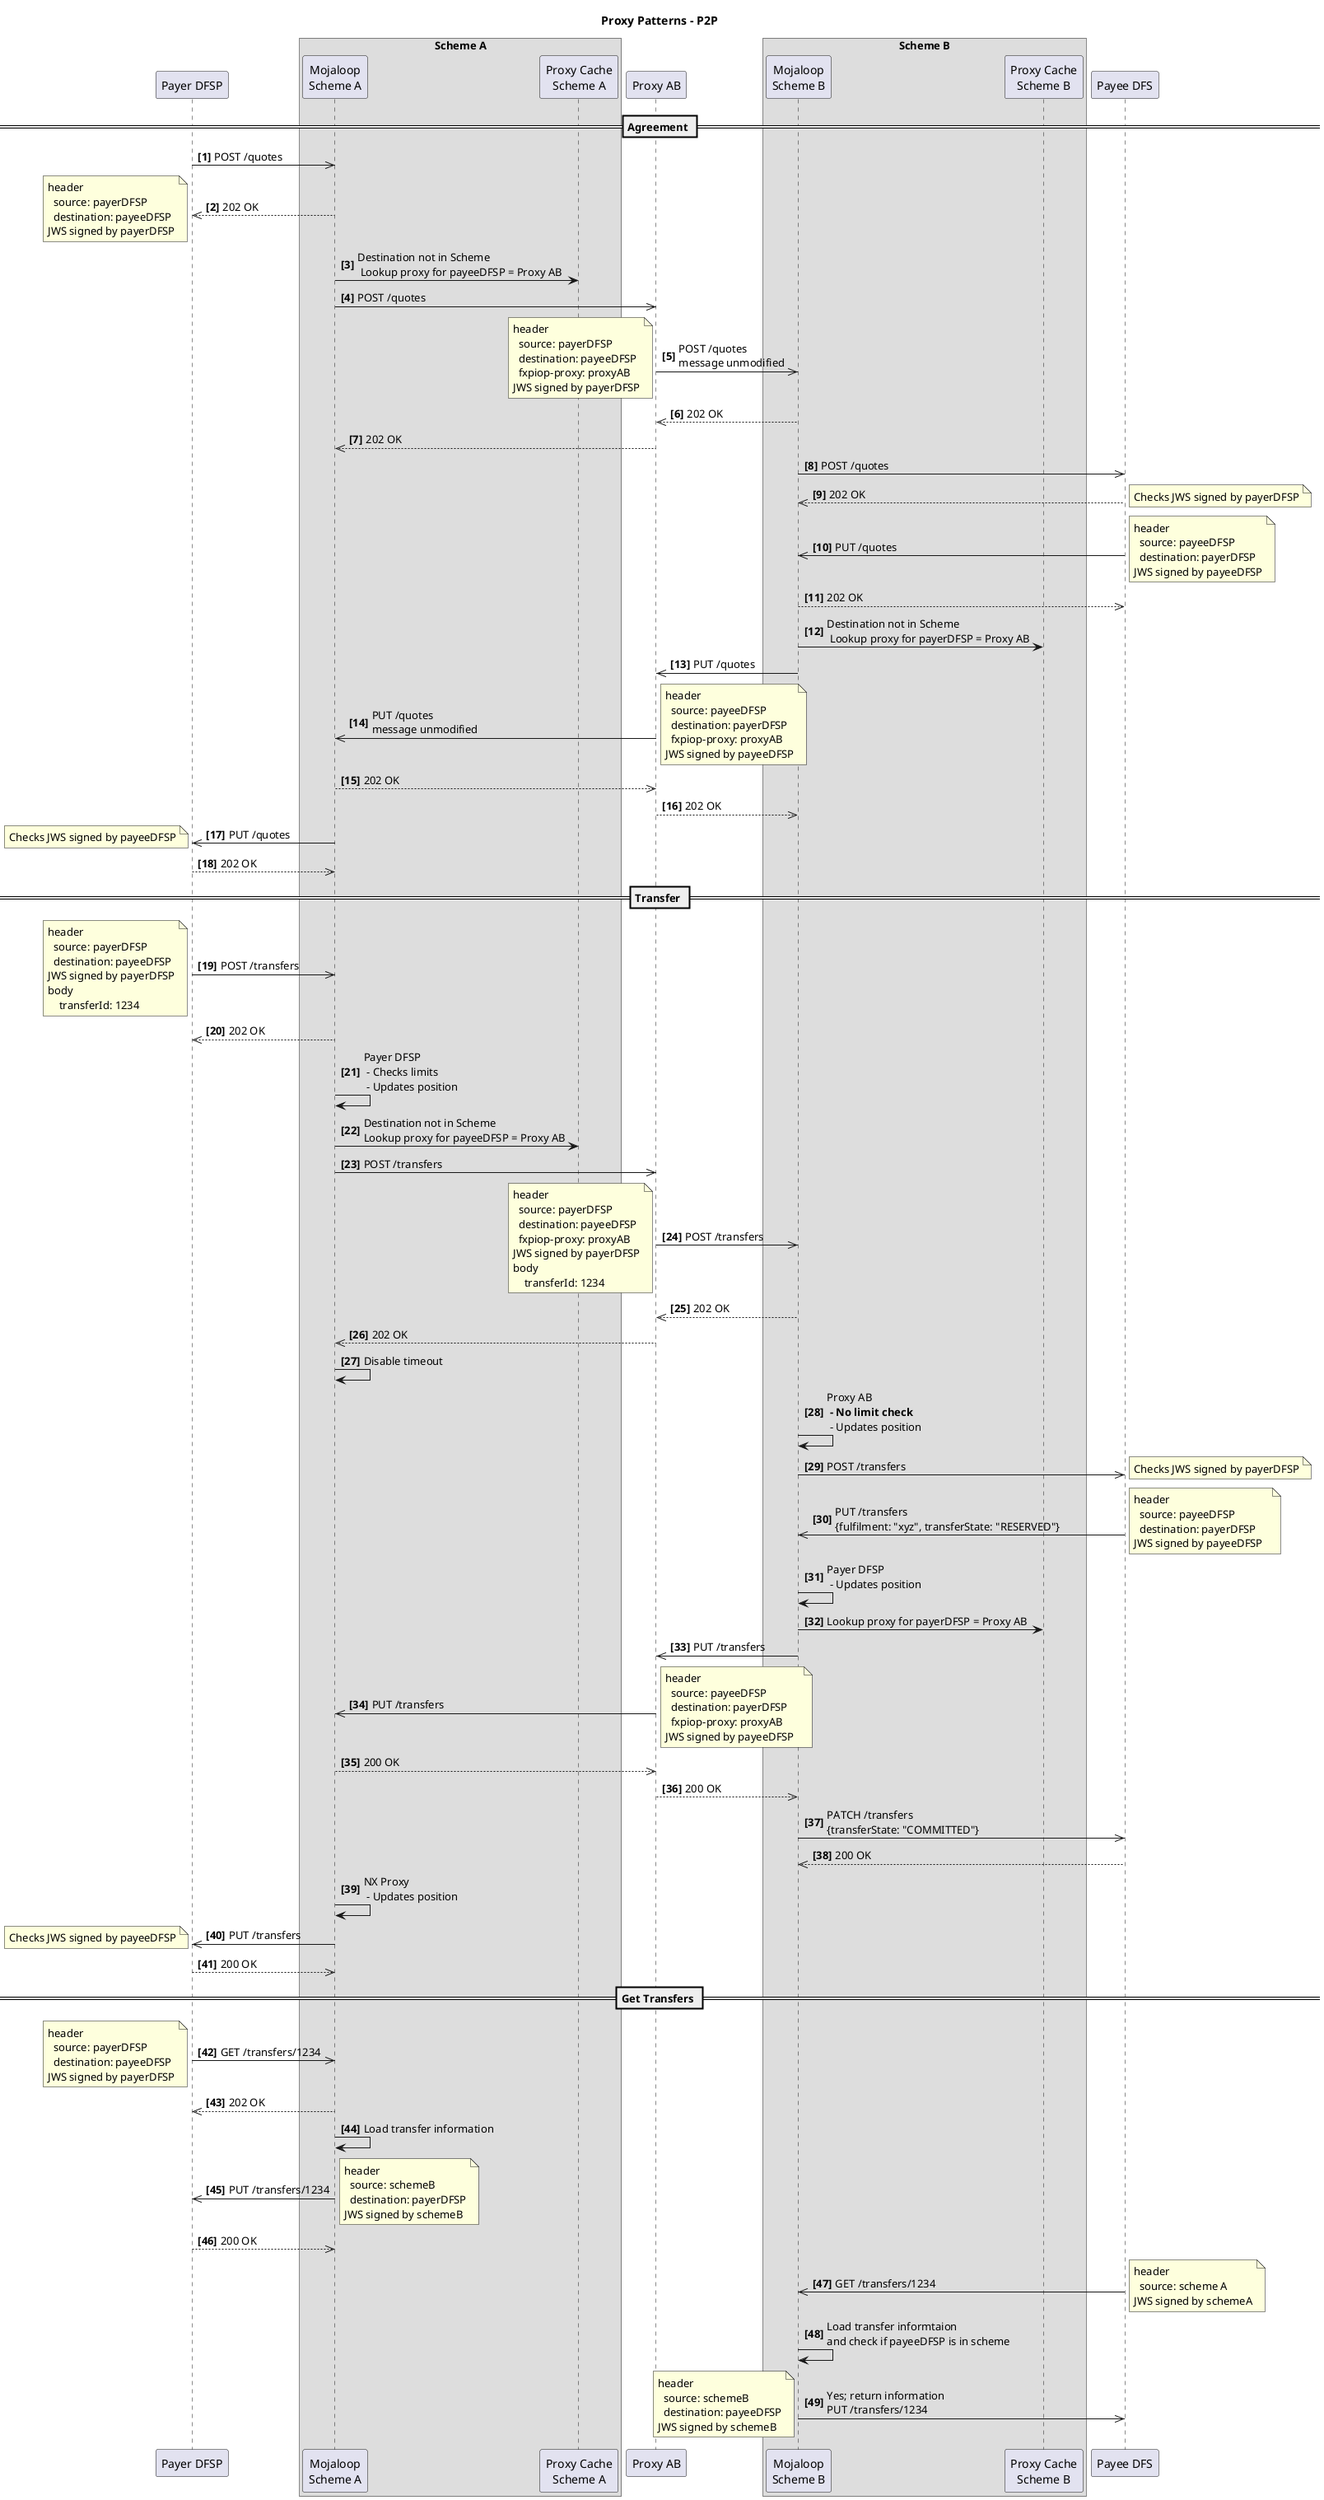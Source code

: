 @startuml

title Proxy Patterns - P2P 

participant "Payer DFSP" as payerDFSP
box Scheme A
  participant "Mojaloop\nScheme A" as schemeA
  participant "Proxy Cache\nScheme A" as pc_A
end box
participant "Proxy AB" as xnp
box Scheme B
  participant "Mojaloop\nScheme B" as schemeB
  participant "Proxy Cache\nScheme B" as pc_B
end box
participant "Payee DFS" as payeeDFSP

autonumber 1 "<b>[0]"

== Agreement ==
payerDFSP ->> schemeA: POST /quotes
schemeA -->> payerDFSP: 202 OK
note left
header 
  source: payerDFSP
  destination: payeeDFSP
JWS signed by payerDFSP
end note
schemeA -> pc_A: Destination not in Scheme\n Lookup proxy for payeeDFSP = Proxy AB
schemeA ->> xnp: POST /quotes
xnp ->> schemeB: POST /quotes\nmessage unmodified
note left
header 
  source: payerDFSP
  destination: payeeDFSP
  fxpiop-proxy: proxyAB
JWS signed by payerDFSP
end note
schemeB -->> xnp: 202 OK
xnp -->> schemeA: 202 OK
schemeB->>payeeDFSP: POST /quotes
payeeDFSP-->>schemeB: 202 OK
note right
Checks JWS signed by payerDFSP
end note
payeeDFSP->>schemeB: PUT /quotes
note right
header 
  source: payeeDFSP
  destination: payerDFSP
JWS signed by payeeDFSP
end note
schemeB-->>payeeDFSP: 202 OK
schemeB -> pc_B: Destination not in Scheme\n Lookup proxy for payerDFSP = Proxy AB
schemeB->>xnp: PUT /quotes
xnp->>schemeA: PUT /quotes\nmessage unmodified
note right
header 
  source: payeeDFSP
  destination: payerDFSP
  fxpiop-proxy: proxyAB
JWS signed by payeeDFSP
end note
schemeA-->>xnp: 202 OK
xnp-->>schemeB: 202 OK
schemeA->>payerDFSP: PUT /quotes
note left
Checks JWS signed by payeeDFSP
end note
payerDFSP -->> schemeA: 202 OK

== Transfer ==

payerDFSP ->> schemeA: POST /transfers
note left
header 
  source: payerDFSP
  destination: payeeDFSP
JWS signed by payerDFSP
body 
    transferId: 1234
end note
schemeA -->> payerDFSP: 202 OK
schemeA -> schemeA: Payer DFSP\n - Checks limits\n - Updates position
schemeA -> pc_A: Destination not in Scheme\nLookup proxy for payeeDFSP = Proxy AB
schemeA ->> xnp: POST /transfers
xnp ->> schemeB: POST /transfers
note left
header 
  source: payerDFSP
  destination: payeeDFSP
  fxpiop-proxy: proxyAB
JWS signed by payerDFSP
body 
    transferId: 1234
end note
schemeB -->> xnp: 202 OK
xnp -->> schemeA: 202 OK
schemeA -> schemeA: Disable timeout

schemeB -> schemeB: Proxy AB\n **- No limit check**\n - Updates position
schemeB->>payeeDFSP: POST /transfers
note right
Checks JWS signed by payerDFSP
end note
payeeDFSP->>schemeB: PUT /transfers \n{fulfilment: "xyz", transferState: "RESERVED"}
note right
header 
  source: payeeDFSP
  destination: payerDFSP
JWS signed by payeeDFSP  
end note
schemeB -> schemeB: Payer DFSP\n - Updates position
schemeB -> pc_B: Lookup proxy for payerDFSP = Proxy AB
schemeB->>xnp: PUT /transfers
xnp->>schemeA: PUT /transfers
note right
header 
  source: payeeDFSP
  destination: payerDFSP
  fxpiop-proxy: proxyAB
JWS signed by payeeDFSP  
end note
schemeA-->>xnp: 200 OK
xnp-->>schemeB: 200 OK
schemeB->>payeeDFSP: PATCH /transfers \n{transferState: "COMMITTED"}
payeeDFSP-->>schemeB: 200 OK
schemeA -> schemeA: NX Proxy\n - Updates position
schemeA->>payerDFSP: PUT /transfers
note left
Checks JWS signed by payeeDFSP
end note
payerDFSP -->> schemeA: 200 OK

== Get Transfers ==

payerDFSP ->> schemeA: GET /transfers/1234
note left
header 
  source: payerDFSP
  destination: payeeDFSP
JWS signed by payerDFSP
end note
schemeA -->> payerDFSP: 202 OK
schemeA -> schemeA: Load transfer information


schemeA->>payerDFSP: PUT /transfers/1234
note right
header 
  source: schemeB
  destination: payerDFSP
JWS signed by schemeB
end note
payerDFSP -->> schemeA: 200 OK

payeeDFSP->>schemeB: GET /transfers/1234
note right
header 
  source: scheme A
JWS signed by schemeA
end note

schemeB -> schemeB: Load transfer informtaion\nand check if payeeDFSP is in scheme
schemeB->>payeeDFSP: Yes; return information\nPUT /transfers/1234
note left
header 
  source: schemeB
  destination: payeeDFSP
JWS signed by schemeB
end note



@enduml